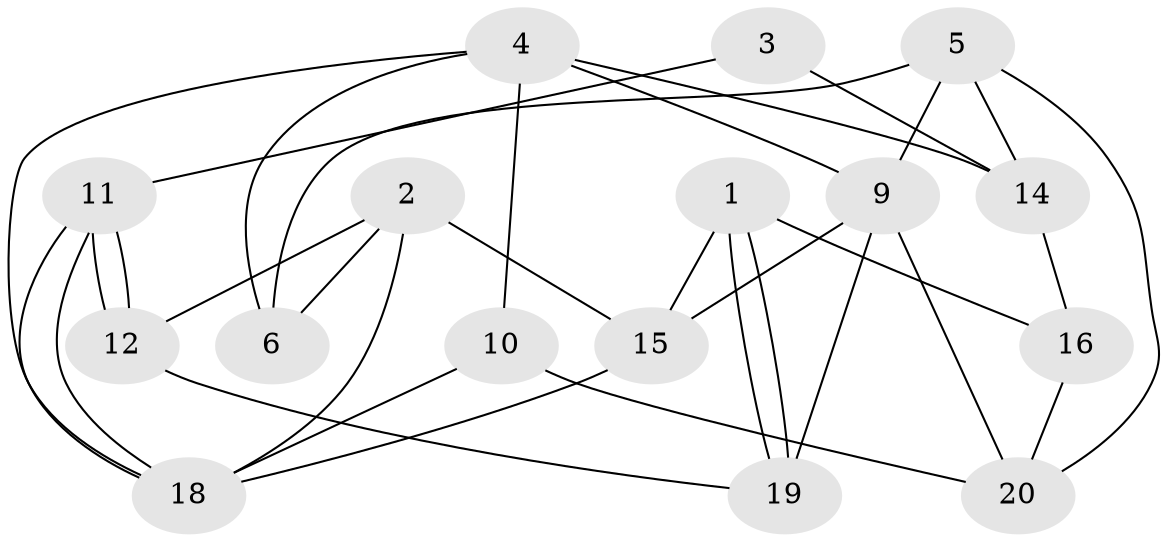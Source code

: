 // Generated by graph-tools (version 1.1) at 2025/46/02/15/25 05:46:28]
// undirected, 16 vertices, 32 edges
graph export_dot {
graph [start="1"]
  node [color=gray90,style=filled];
  1;
  2;
  3 [super="+7+17"];
  4;
  5 [super="+13"];
  6 [super="+8"];
  9;
  10;
  11;
  12;
  14;
  15 [super="+7+8"];
  16;
  18;
  19;
  20 [super="+13+17"];
  1 -- 19;
  1 -- 19;
  1 -- 15;
  1 -- 16;
  2 -- 6;
  2 -- 12;
  2 -- 15;
  2 -- 18;
  3 -- 14;
  3 -- 11;
  4 -- 18;
  4 -- 9;
  4 -- 6;
  4 -- 10;
  4 -- 14;
  5 -- 9;
  5 -- 20;
  5 -- 6;
  5 -- 14;
  9 -- 20;
  9 -- 15;
  9 -- 19;
  10 -- 18;
  10 -- 20;
  11 -- 18;
  11 -- 18;
  11 -- 12;
  11 -- 12;
  12 -- 19;
  14 -- 16;
  15 -- 18;
  16 -- 20;
}
